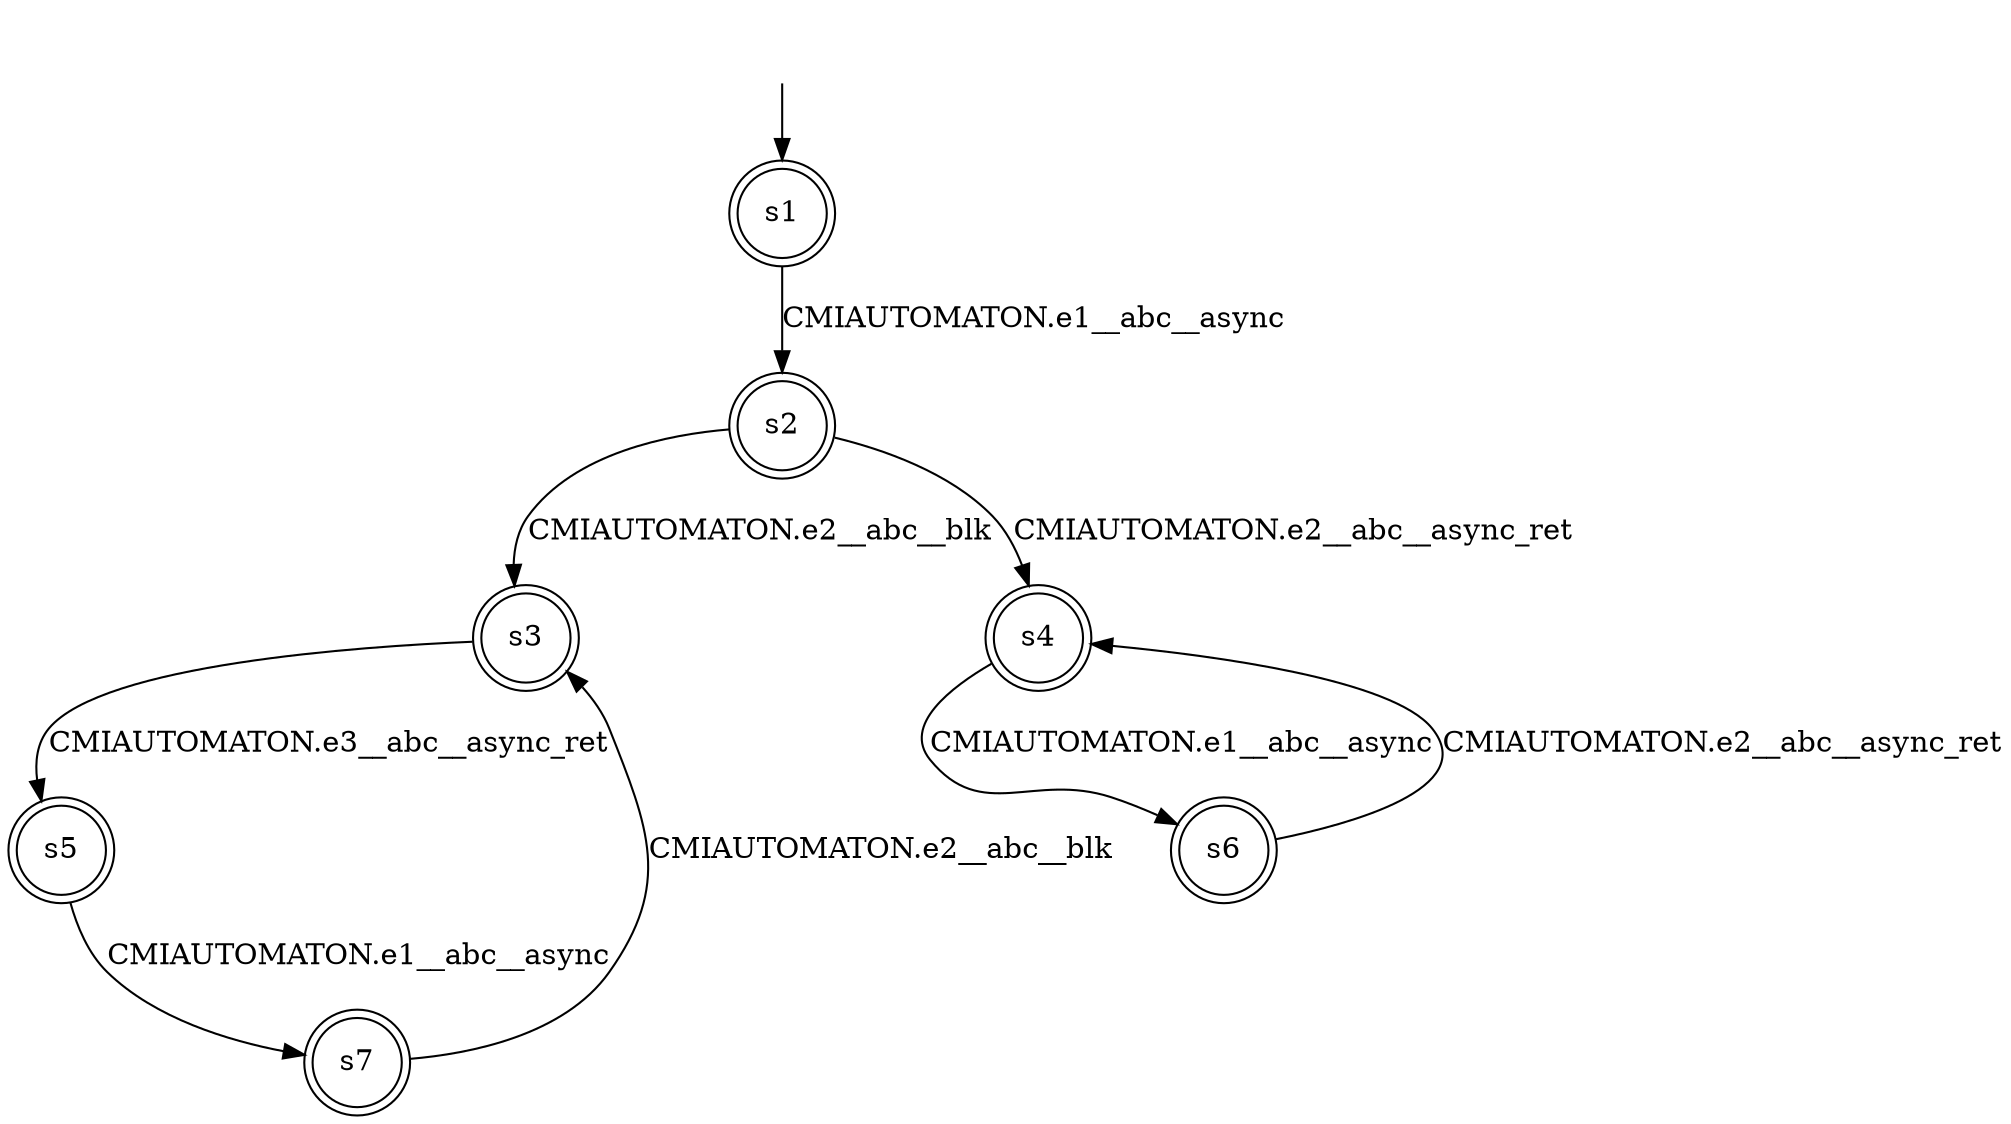 digraph automaton {
	1 [label=<s1> shape="doublecircle"];
	2 [label=<s2> shape="doublecircle"];
	3 [label=<s3> shape="doublecircle"];
	4 [label=<s4> shape="doublecircle"];
	5 [label=<s5> shape="doublecircle"];
	6 [label=<s6> shape="doublecircle"];
	7 [label=<s7> shape="doublecircle"];
	__init1 [label=<> shape="none"];
	__init1 -> 1;
	1 -> 2 [label=<CMIAUTOMATON.e1__abc__async> id="1-0-2"];
	2 -> 3 [label=<CMIAUTOMATON.e2__abc__blk> id="2-0-3"];
	2 -> 4 [label=<CMIAUTOMATON.e2__abc__async_ret> id="2-1-4"];
	3 -> 5 [label=<CMIAUTOMATON.e3__abc__async_ret> id="3-0-5"];
	4 -> 6 [label=<CMIAUTOMATON.e1__abc__async> id="4-0-6"];
	5 -> 7 [label=<CMIAUTOMATON.e1__abc__async> id="5-0-7"];
	6 -> 4 [label=<CMIAUTOMATON.e2__abc__async_ret> id="6-0-4"];
	7 -> 3 [label=<CMIAUTOMATON.e2__abc__blk> id="7-0-3"];
}
